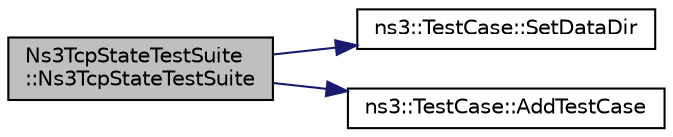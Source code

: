 digraph "Ns3TcpStateTestSuite::Ns3TcpStateTestSuite"
{
  edge [fontname="Helvetica",fontsize="10",labelfontname="Helvetica",labelfontsize="10"];
  node [fontname="Helvetica",fontsize="10",shape=record];
  rankdir="LR";
  Node1 [label="Ns3TcpStateTestSuite\l::Ns3TcpStateTestSuite",height=0.2,width=0.4,color="black", fillcolor="grey75", style="filled", fontcolor="black"];
  Node1 -> Node2 [color="midnightblue",fontsize="10",style="solid"];
  Node2 [label="ns3::TestCase::SetDataDir",height=0.2,width=0.4,color="black", fillcolor="white", style="filled",URL="$dd/d88/classns3_1_1TestCase.html#ab002fb0e5071fcde71a92ca9e8224b23",tooltip="Set the data directory where reference trace files can be found. "];
  Node1 -> Node3 [color="midnightblue",fontsize="10",style="solid"];
  Node3 [label="ns3::TestCase::AddTestCase",height=0.2,width=0.4,color="black", fillcolor="white", style="filled",URL="$dd/d88/classns3_1_1TestCase.html#a3718088e3eefd5d6454569d2e0ddd835",tooltip="Add an individual child TestCase to this test suite. "];
}

